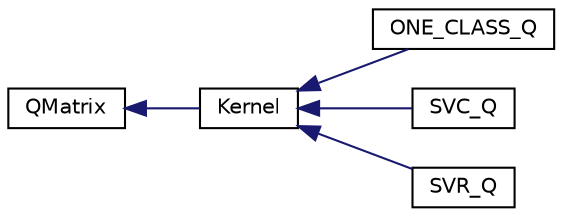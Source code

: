 digraph "Graphical Class Hierarchy"
{
  edge [fontname="Helvetica",fontsize="10",labelfontname="Helvetica",labelfontsize="10"];
  node [fontname="Helvetica",fontsize="10",shape=record];
  rankdir="LR";
  Node1 [label="QMatrix",height=0.2,width=0.4,color="black", fillcolor="white", style="filled",URL="$class_q_matrix.html"];
  Node1 -> Node2 [dir="back",color="midnightblue",fontsize="10",style="solid",fontname="Helvetica"];
  Node2 [label="Kernel",height=0.2,width=0.4,color="black", fillcolor="white", style="filled",URL="$class_kernel.html"];
  Node2 -> Node3 [dir="back",color="midnightblue",fontsize="10",style="solid",fontname="Helvetica"];
  Node3 [label="ONE_CLASS_Q",height=0.2,width=0.4,color="black", fillcolor="white", style="filled",URL="$class_o_n_e___c_l_a_s_s___q.html"];
  Node2 -> Node4 [dir="back",color="midnightblue",fontsize="10",style="solid",fontname="Helvetica"];
  Node4 [label="SVC_Q",height=0.2,width=0.4,color="black", fillcolor="white", style="filled",URL="$class_s_v_c___q.html"];
  Node2 -> Node5 [dir="back",color="midnightblue",fontsize="10",style="solid",fontname="Helvetica"];
  Node5 [label="SVR_Q",height=0.2,width=0.4,color="black", fillcolor="white", style="filled",URL="$class_s_v_r___q.html"];
}
